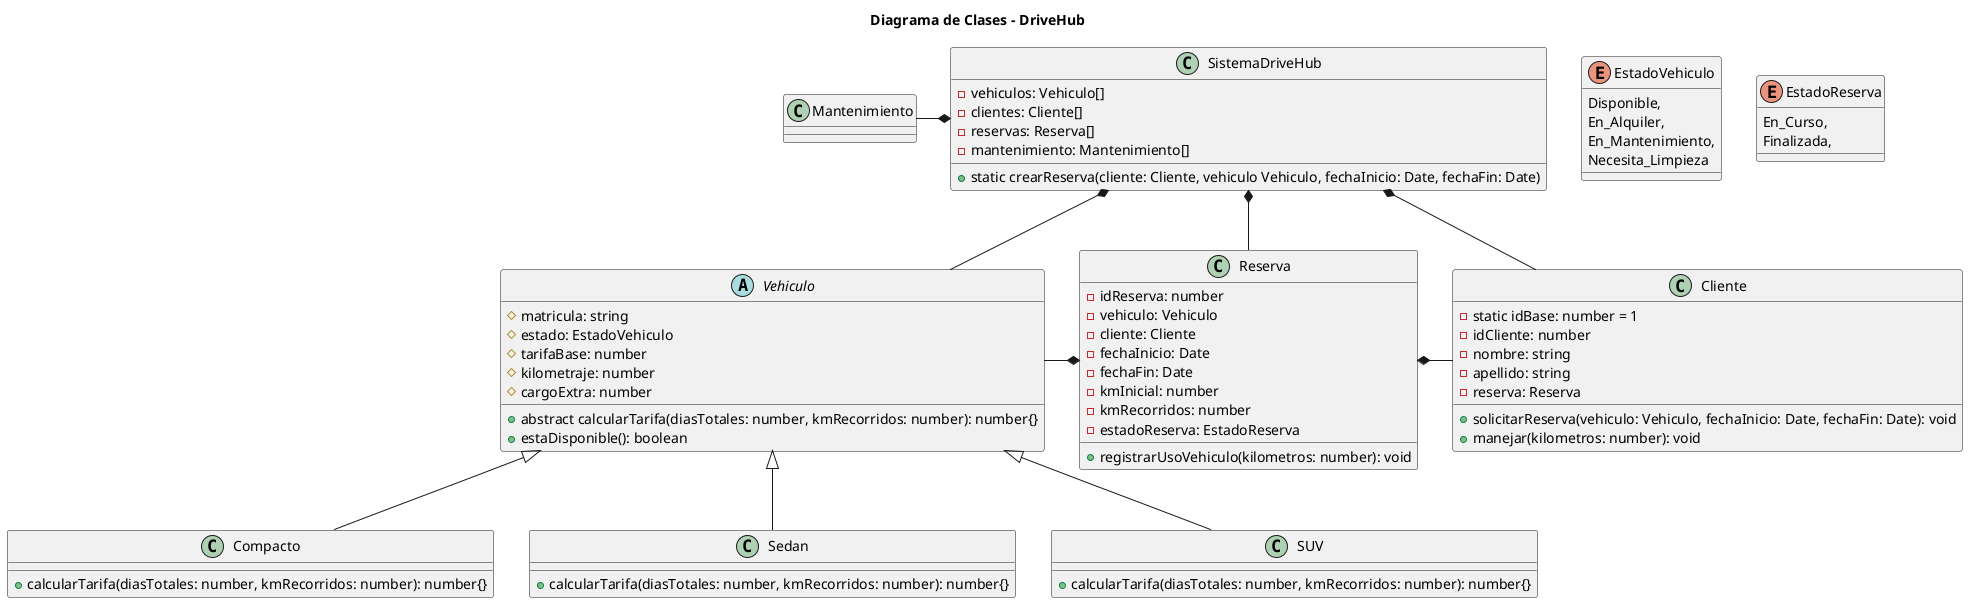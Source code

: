 @startuml DriveHub

' El diagrama de clases es orientativo, podra sufrir cambios a medida que avance el proyecto.

title Diagrama de Clases - DriveHub

enum EstadoVehiculo {
    Disponible,
    En_Alquiler,
    En_Mantenimiento,
    Necesita_Limpieza
}

enum EstadoReserva{
    En_Curso,
    Finalizada,
}

abstract class Vehiculo {
    # matricula: string
    # estado: EstadoVehiculo
    # tarifaBase: number
    # kilometraje: number
    # cargoExtra: number

    + abstract calcularTarifa(diasTotales: number, kmRecorridos: number): number{}
    + estaDisponible(): boolean

}

class Compacto extends Vehiculo {
    + calcularTarifa(diasTotales: number, kmRecorridos: number): number{}
}

class Sedan extends Vehiculo {
    + calcularTarifa(diasTotales: number, kmRecorridos: number): number{}
}

class SUV extends Vehiculo {
    + calcularTarifa(diasTotales: number, kmRecorridos: number): number{}
}

class Cliente {
    - static idBase: number = 1
    - idCliente: number
    - nombre: string
    - apellido: string
    - reserva: Reserva

    + solicitarReserva(vehiculo: Vehiculo, fechaInicio: Date, fechaFin: Date): void
    + manejar(kilometros: number): void
    
}

class Reserva {
    - idReserva: number
    - vehiculo: Vehiculo
    - cliente: Cliente
    - fechaInicio: Date
    - fechaFin: Date
    - kmInicial: number
    - kmRecorridos: number
    - estadoReserva: EstadoReserva    

    + registrarUsoVehiculo(kilometros: number): void
}

class SistemaDriveHub {
    - vehiculos: Vehiculo[]
    - clientes: Cliente[]
    - reservas: Reserva[]
    - mantenimiento: Mantenimiento[]

    + static crearReserva(cliente: Cliente, vehiculo Vehiculo, fechaInicio: Date, fechaFin: Date)

}

SistemaDriveHub *-- Vehiculo
SistemaDriveHub *-- Cliente
SistemaDriveHub *-- Reserva
SistemaDriveHub *-l- Mantenimiento

Reserva *-r- Cliente
Reserva *-l- Vehiculo

@enduml